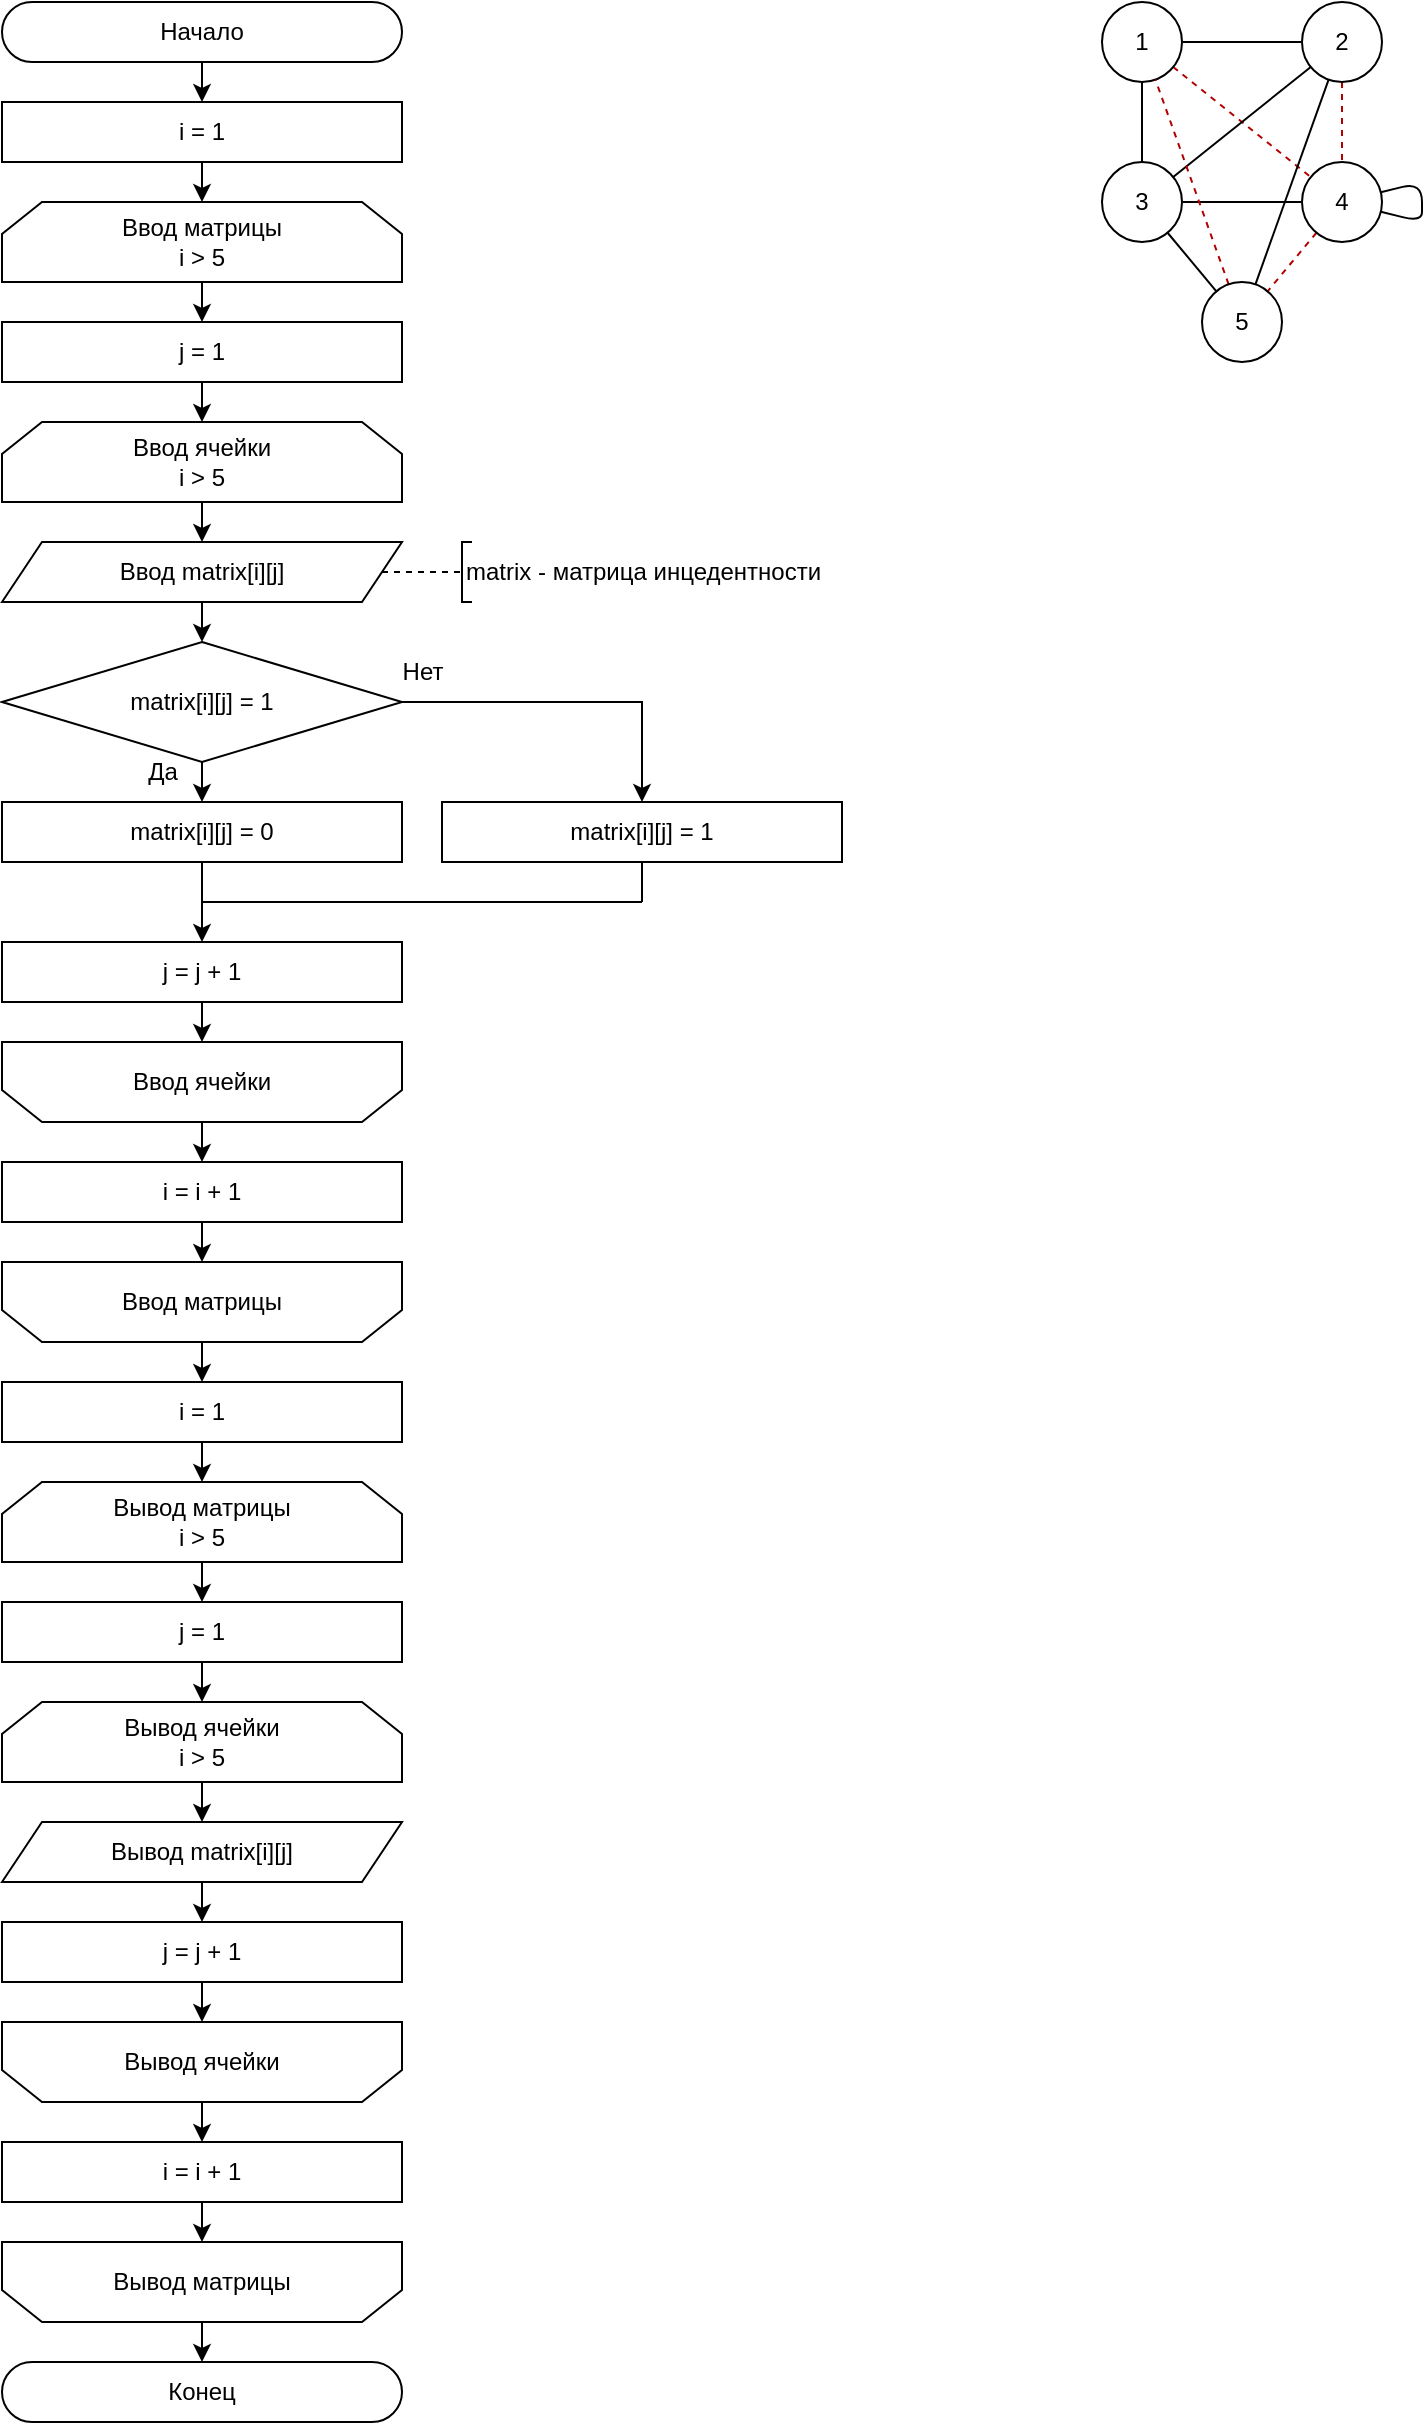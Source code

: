 <mxfile>
    <diagram name="Страница — 1" id="PtERw0xOoVtdUdhSGjrE">
        <mxGraphModel dx="321" dy="1454" grid="1" gridSize="10" guides="1" tooltips="1" connect="1" arrows="1" fold="1" page="1" pageScale="1" pageWidth="827" pageHeight="1169" math="0" shadow="0">
            <root>
                <mxCell id="0"/>
                <mxCell id="1" parent="0"/>
                <mxCell id="79" style="edgeStyle=none;html=1;" parent="1" source="77" target="78" edge="1">
                    <mxGeometry relative="1" as="geometry"/>
                </mxCell>
                <mxCell id="77" value="Начало" style="rounded=1;whiteSpace=wrap;html=1;arcSize=50;" parent="1" vertex="1">
                    <mxGeometry x="10" y="-1160" width="200" height="30" as="geometry"/>
                </mxCell>
                <mxCell id="81" style="edgeStyle=none;html=1;" parent="1" source="78" target="80" edge="1">
                    <mxGeometry relative="1" as="geometry"/>
                </mxCell>
                <mxCell id="78" value="i = 1" style="rounded=0;whiteSpace=wrap;html=1;" parent="1" vertex="1">
                    <mxGeometry x="10" y="-1110" width="200" height="30" as="geometry"/>
                </mxCell>
                <mxCell id="83" style="edgeStyle=none;html=1;" parent="1" source="80" target="82" edge="1">
                    <mxGeometry relative="1" as="geometry"/>
                </mxCell>
                <mxCell id="80" value="Ввод матрицы&lt;br&gt;&lt;div&gt;&lt;font style=&quot;color: rgb(0, 0, 0);&quot;&gt;i &amp;gt; 5&lt;/font&gt;&lt;/div&gt;" style="shape=loopLimit;whiteSpace=wrap;html=1;" parent="1" vertex="1">
                    <mxGeometry x="10" y="-1060" width="200" height="40" as="geometry"/>
                </mxCell>
                <mxCell id="102" style="edgeStyle=none;html=1;" parent="1" source="82" target="101" edge="1">
                    <mxGeometry relative="1" as="geometry"/>
                </mxCell>
                <mxCell id="82" value="j = 1" style="rounded=0;whiteSpace=wrap;html=1;" parent="1" vertex="1">
                    <mxGeometry x="10" y="-1000" width="200" height="30" as="geometry"/>
                </mxCell>
                <mxCell id="89" style="edgeStyle=none;html=1;" parent="1" source="84" target="88" edge="1">
                    <mxGeometry relative="1" as="geometry"/>
                </mxCell>
                <mxCell id="84" value="Ввод matrix[i][j]" style="shape=parallelogram;perimeter=parallelogramPerimeter;whiteSpace=wrap;html=1;fixedSize=1;" parent="1" vertex="1">
                    <mxGeometry x="10" y="-890" width="200" height="30" as="geometry"/>
                </mxCell>
                <mxCell id="86" value="matrix - матрица инцедентности" style="strokeWidth=1;html=1;shape=mxgraph.flowchart.annotation_1;align=left;pointerEvents=1;" parent="1" vertex="1">
                    <mxGeometry x="240" y="-890" width="5" height="30" as="geometry"/>
                </mxCell>
                <mxCell id="87" value="" style="endArrow=none;html=1;rounded=0;entryX=0;entryY=0.5;entryDx=0;entryDy=0;entryPerimeter=0;dashed=1;" parent="1" target="86" edge="1">
                    <mxGeometry width="50" height="50" relative="1" as="geometry">
                        <mxPoint x="200" y="-875" as="sourcePoint"/>
                        <mxPoint x="290" y="-885" as="targetPoint"/>
                    </mxGeometry>
                </mxCell>
                <mxCell id="91" style="edgeStyle=none;html=1;" parent="1" source="88" edge="1">
                    <mxGeometry relative="1" as="geometry">
                        <mxPoint x="110" y="-760" as="targetPoint"/>
                    </mxGeometry>
                </mxCell>
                <mxCell id="170" style="edgeStyle=none;html=1;entryX=0.5;entryY=0;entryDx=0;entryDy=0;arcSize=0;" parent="1" source="88" target="168" edge="1">
                    <mxGeometry relative="1" as="geometry">
                        <Array as="points">
                            <mxPoint x="330" y="-810"/>
                        </Array>
                    </mxGeometry>
                </mxCell>
                <mxCell id="88" value="matrix[i][j] = 1" style="rhombus;whiteSpace=wrap;html=1;" parent="1" vertex="1">
                    <mxGeometry x="10" y="-840" width="200" height="60" as="geometry"/>
                </mxCell>
                <mxCell id="105" style="edgeStyle=none;html=1;" parent="1" source="94" target="104" edge="1">
                    <mxGeometry relative="1" as="geometry"/>
                </mxCell>
                <mxCell id="94" value="j = j + 1" style="rounded=0;whiteSpace=wrap;html=1;" parent="1" vertex="1">
                    <mxGeometry x="10" y="-690" width="200" height="30" as="geometry"/>
                </mxCell>
                <mxCell id="99" value="Да" style="text;html=1;align=center;verticalAlign=middle;resizable=0;points=[];autosize=1;strokeColor=none;fillColor=none;" parent="1" vertex="1">
                    <mxGeometry x="70" y="-790" width="40" height="30" as="geometry"/>
                </mxCell>
                <mxCell id="100" value="Нет" style="text;html=1;align=center;verticalAlign=middle;resizable=0;points=[];autosize=1;strokeColor=none;fillColor=none;" parent="1" vertex="1">
                    <mxGeometry x="200" y="-840" width="40" height="30" as="geometry"/>
                </mxCell>
                <mxCell id="103" style="edgeStyle=none;html=1;" parent="1" source="101" target="84" edge="1">
                    <mxGeometry relative="1" as="geometry"/>
                </mxCell>
                <mxCell id="101" value="Ввод ячейки&lt;br&gt;&lt;div&gt;&lt;font style=&quot;color: rgb(0, 0, 0);&quot;&gt;i &amp;gt; 5&lt;/font&gt;&lt;/div&gt;" style="shape=loopLimit;whiteSpace=wrap;html=1;" parent="1" vertex="1">
                    <mxGeometry x="10" y="-950" width="200" height="40" as="geometry"/>
                </mxCell>
                <mxCell id="107" style="edgeStyle=none;html=1;" parent="1" source="104" target="106" edge="1">
                    <mxGeometry relative="1" as="geometry"/>
                </mxCell>
                <mxCell id="104" value="&lt;span style=&quot;color: rgb(0, 0, 0);&quot;&gt;Ввод ячейки&lt;/span&gt;" style="shape=loopLimit;whiteSpace=wrap;html=1;direction=west;" parent="1" vertex="1">
                    <mxGeometry x="10" y="-640" width="200" height="40" as="geometry"/>
                </mxCell>
                <mxCell id="109" style="edgeStyle=none;html=1;" parent="1" source="106" target="108" edge="1">
                    <mxGeometry relative="1" as="geometry"/>
                </mxCell>
                <mxCell id="106" value="i = i + 1" style="rounded=0;whiteSpace=wrap;html=1;" parent="1" vertex="1">
                    <mxGeometry x="10" y="-580" width="200" height="30" as="geometry"/>
                </mxCell>
                <mxCell id="187" style="edgeStyle=none;html=1;" parent="1" source="108" target="134" edge="1">
                    <mxGeometry relative="1" as="geometry"/>
                </mxCell>
                <mxCell id="108" value="&lt;span style=&quot;color: rgb(0, 0, 0);&quot;&gt;Ввод матрицы&lt;/span&gt;" style="shape=loopLimit;whiteSpace=wrap;html=1;direction=west;" parent="1" vertex="1">
                    <mxGeometry x="10" y="-530" width="200" height="40" as="geometry"/>
                </mxCell>
                <mxCell id="133" style="edgeStyle=none;html=1;" parent="1" source="134" target="136" edge="1">
                    <mxGeometry relative="1" as="geometry"/>
                </mxCell>
                <mxCell id="134" value="i = 1" style="rounded=0;whiteSpace=wrap;html=1;" parent="1" vertex="1">
                    <mxGeometry x="10" y="-470" width="200" height="30" as="geometry"/>
                </mxCell>
                <mxCell id="175" style="edgeStyle=none;html=1;" parent="1" source="136" target="174" edge="1">
                    <mxGeometry relative="1" as="geometry"/>
                </mxCell>
                <mxCell id="136" value="Вывод матрицы&lt;br&gt;&lt;div&gt;&lt;font style=&quot;color: rgb(0, 0, 0);&quot;&gt;i &amp;gt; 5&lt;/font&gt;&lt;/div&gt;" style="shape=loopLimit;whiteSpace=wrap;html=1;" parent="1" vertex="1">
                    <mxGeometry x="10" y="-420" width="200" height="40" as="geometry"/>
                </mxCell>
                <mxCell id="165" style="edgeStyle=none;html=1;" parent="1" source="158" target="164" edge="1">
                    <mxGeometry relative="1" as="geometry"/>
                </mxCell>
                <mxCell id="158" value="&lt;span style=&quot;color: rgb(0, 0, 0);&quot;&gt;Вывод матрицы&lt;/span&gt;" style="shape=loopLimit;whiteSpace=wrap;html=1;direction=west;" parent="1" vertex="1">
                    <mxGeometry x="10" y="-40" width="200" height="40" as="geometry"/>
                </mxCell>
                <mxCell id="164" value="Конец" style="rounded=1;whiteSpace=wrap;html=1;arcSize=50;" parent="1" vertex="1">
                    <mxGeometry x="10" y="20" width="200" height="30" as="geometry"/>
                </mxCell>
                <mxCell id="171" style="edgeStyle=none;html=1;" parent="1" source="167" target="94" edge="1">
                    <mxGeometry relative="1" as="geometry"/>
                </mxCell>
                <mxCell id="167" value="&lt;span style=&quot;color: rgb(0, 0, 0);&quot;&gt;matrix[i][j] = 0&lt;/span&gt;" style="rounded=0;whiteSpace=wrap;html=1;" parent="1" vertex="1">
                    <mxGeometry x="10" y="-760" width="200" height="30" as="geometry"/>
                </mxCell>
                <mxCell id="168" value="&lt;span style=&quot;color: rgb(0, 0, 0);&quot;&gt;matrix[i][j] = 1&lt;/span&gt;" style="rounded=0;whiteSpace=wrap;html=1;" parent="1" vertex="1">
                    <mxGeometry x="230" y="-760" width="200" height="30" as="geometry"/>
                </mxCell>
                <mxCell id="172" value="" style="endArrow=none;html=1;" parent="1" edge="1">
                    <mxGeometry width="50" height="50" relative="1" as="geometry">
                        <mxPoint x="110" y="-710" as="sourcePoint"/>
                        <mxPoint x="330" y="-710" as="targetPoint"/>
                    </mxGeometry>
                </mxCell>
                <mxCell id="173" value="" style="endArrow=none;html=1;entryX=0.5;entryY=1;entryDx=0;entryDy=0;" parent="1" target="168" edge="1">
                    <mxGeometry width="50" height="50" relative="1" as="geometry">
                        <mxPoint x="330" y="-710" as="sourcePoint"/>
                        <mxPoint x="180" y="-730" as="targetPoint"/>
                    </mxGeometry>
                </mxCell>
                <mxCell id="177" style="edgeStyle=none;html=1;" parent="1" source="174" target="176" edge="1">
                    <mxGeometry relative="1" as="geometry"/>
                </mxCell>
                <mxCell id="174" value="j = 1" style="rounded=0;whiteSpace=wrap;html=1;" parent="1" vertex="1">
                    <mxGeometry x="10" y="-360" width="200" height="30" as="geometry"/>
                </mxCell>
                <mxCell id="179" style="edgeStyle=none;html=1;" parent="1" source="176" target="178" edge="1">
                    <mxGeometry relative="1" as="geometry"/>
                </mxCell>
                <mxCell id="176" value="Вывод ячейки&lt;br&gt;&lt;div&gt;&lt;font style=&quot;color: rgb(0, 0, 0);&quot;&gt;i &amp;gt; 5&lt;/font&gt;&lt;/div&gt;" style="shape=loopLimit;whiteSpace=wrap;html=1;" parent="1" vertex="1">
                    <mxGeometry x="10" y="-310" width="200" height="40" as="geometry"/>
                </mxCell>
                <mxCell id="181" style="edgeStyle=none;html=1;" parent="1" source="178" target="180" edge="1">
                    <mxGeometry relative="1" as="geometry"/>
                </mxCell>
                <mxCell id="178" value="Вывод matrix[i][j]" style="shape=parallelogram;perimeter=parallelogramPerimeter;whiteSpace=wrap;html=1;fixedSize=1;" parent="1" vertex="1">
                    <mxGeometry x="10" y="-250" width="200" height="30" as="geometry"/>
                </mxCell>
                <mxCell id="183" style="edgeStyle=none;html=1;" parent="1" source="180" target="182" edge="1">
                    <mxGeometry relative="1" as="geometry"/>
                </mxCell>
                <mxCell id="180" value="j = j + 1" style="rounded=0;whiteSpace=wrap;html=1;" parent="1" vertex="1">
                    <mxGeometry x="10" y="-200" width="200" height="30" as="geometry"/>
                </mxCell>
                <mxCell id="186" style="edgeStyle=none;html=1;" parent="1" source="182" target="184" edge="1">
                    <mxGeometry relative="1" as="geometry"/>
                </mxCell>
                <mxCell id="182" value="&lt;span style=&quot;color: rgb(0, 0, 0);&quot;&gt;Вывод ячейки&lt;/span&gt;" style="shape=loopLimit;whiteSpace=wrap;html=1;direction=west;" parent="1" vertex="1">
                    <mxGeometry x="10" y="-150" width="200" height="40" as="geometry"/>
                </mxCell>
                <mxCell id="185" style="edgeStyle=none;html=1;" parent="1" source="184" target="158" edge="1">
                    <mxGeometry relative="1" as="geometry"/>
                </mxCell>
                <mxCell id="184" value="i = i + 1" style="rounded=0;whiteSpace=wrap;html=1;" parent="1" vertex="1">
                    <mxGeometry x="10" y="-90" width="200" height="30" as="geometry"/>
                </mxCell>
                <mxCell id="188" style="edgeStyle=none;html=1;endArrow=none;endFill=0;" parent="1" source="190" target="196" edge="1">
                    <mxGeometry relative="1" as="geometry"/>
                </mxCell>
                <mxCell id="189" style="edgeStyle=none;html=1;endArrow=none;endFill=0;" parent="1" source="190" target="194" edge="1">
                    <mxGeometry relative="1" as="geometry"/>
                </mxCell>
                <mxCell id="200" style="edgeStyle=none;html=1;fillColor=#e51400;strokeColor=#B20000;endArrow=none;endFill=0;dashed=1;" parent="1" source="190" target="197" edge="1">
                    <mxGeometry relative="1" as="geometry"/>
                </mxCell>
                <mxCell id="190" value="1" style="ellipse;whiteSpace=wrap;html=1;aspect=fixed;" parent="1" vertex="1">
                    <mxGeometry x="560" y="-1160" width="40" height="40" as="geometry"/>
                </mxCell>
                <mxCell id="191" style="edgeStyle=none;html=1;endArrow=none;endFill=0;" parent="1" source="194" target="196" edge="1">
                    <mxGeometry relative="1" as="geometry"/>
                </mxCell>
                <mxCell id="192" style="edgeStyle=none;html=1;endArrow=none;endFill=0;" parent="1" source="194" target="197" edge="1">
                    <mxGeometry relative="1" as="geometry"/>
                </mxCell>
                <mxCell id="193" style="edgeStyle=none;html=1;endArrow=none;endFill=0;" parent="1" source="194" target="198" edge="1">
                    <mxGeometry relative="1" as="geometry"/>
                </mxCell>
                <mxCell id="194" value="3" style="ellipse;whiteSpace=wrap;html=1;aspect=fixed;" parent="1" vertex="1">
                    <mxGeometry x="560" y="-1080" width="40" height="40" as="geometry"/>
                </mxCell>
                <mxCell id="195" style="edgeStyle=none;html=1;endArrow=none;endFill=0;" parent="1" source="196" target="198" edge="1">
                    <mxGeometry relative="1" as="geometry"/>
                </mxCell>
                <mxCell id="201" style="edgeStyle=none;html=1;fillColor=#e51400;strokeColor=#B20000;endArrow=none;endFill=0;dashed=1;" parent="1" source="196" target="197" edge="1">
                    <mxGeometry relative="1" as="geometry"/>
                </mxCell>
                <mxCell id="196" value="2" style="ellipse;whiteSpace=wrap;html=1;aspect=fixed;" parent="1" vertex="1">
                    <mxGeometry x="660" y="-1160" width="40" height="40" as="geometry"/>
                </mxCell>
                <mxCell id="202" style="edgeStyle=none;html=1;fillColor=#e51400;strokeColor=#B20000;endArrow=none;endFill=0;dashed=1;" parent="1" source="197" target="198" edge="1">
                    <mxGeometry relative="1" as="geometry"/>
                </mxCell>
                <mxCell id="197" value="4" style="ellipse;whiteSpace=wrap;html=1;aspect=fixed;" parent="1" vertex="1">
                    <mxGeometry x="660" y="-1080" width="40" height="40" as="geometry"/>
                </mxCell>
                <mxCell id="203" style="edgeStyle=none;html=1;fillColor=#e51400;strokeColor=#B20000;endArrow=none;endFill=0;dashed=1;" parent="1" source="198" target="190" edge="1">
                    <mxGeometry relative="1" as="geometry"/>
                </mxCell>
                <mxCell id="198" value="5" style="ellipse;whiteSpace=wrap;html=1;aspect=fixed;" parent="1" vertex="1">
                    <mxGeometry x="610" y="-1020" width="40" height="40" as="geometry"/>
                </mxCell>
                <mxCell id="199" style="edgeStyle=none;html=1;endArrow=none;endFill=0;" parent="1" source="197" target="197" edge="1">
                    <mxGeometry relative="1" as="geometry"/>
                </mxCell>
            </root>
        </mxGraphModel>
    </diagram>
</mxfile>